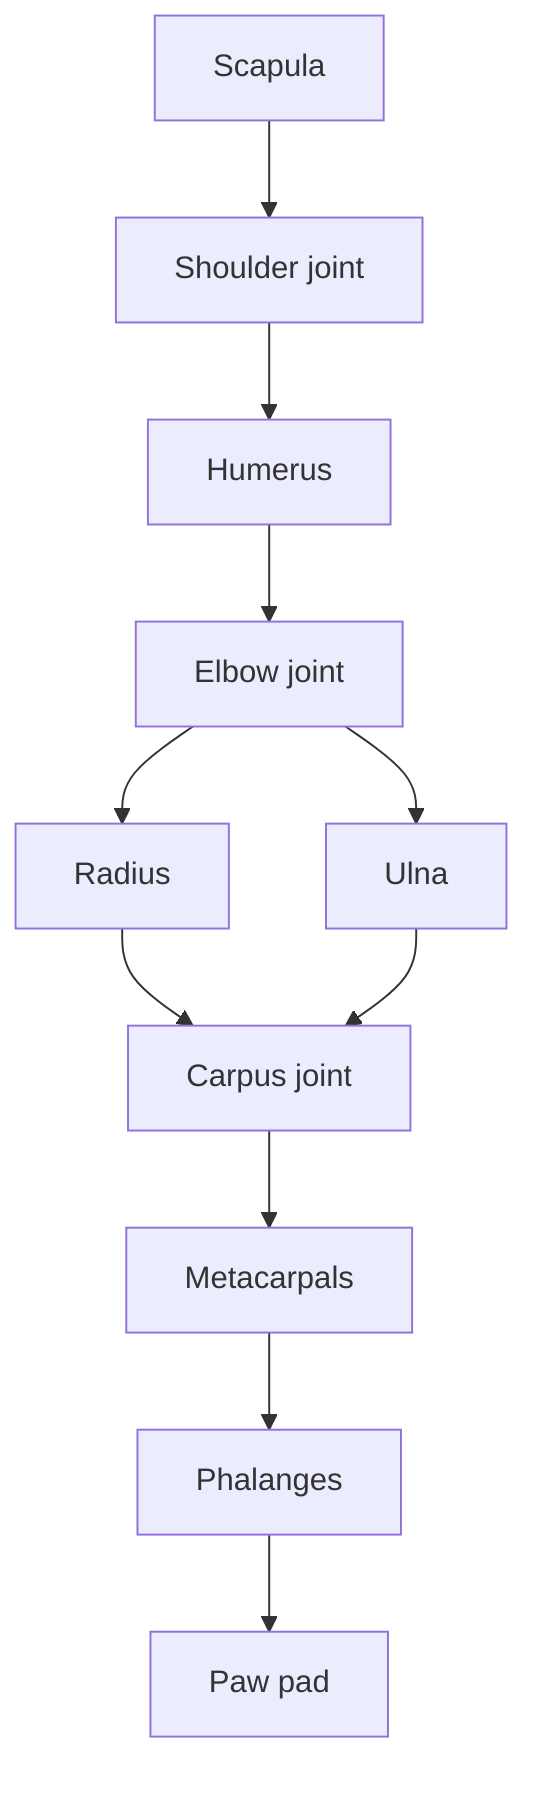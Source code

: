 graph TD
    A[Scapula] --> B[Shoulder joint]
    B --> C[Humerus]
    C --> D[Elbow joint]
    D --> E[Radius]
    D --> F[Ulna]
    E --> G[Carpus joint]
    F --> G
    G --> H[Metacarpals]
    H --> I[Phalanges]
    I --> J[Paw pad]